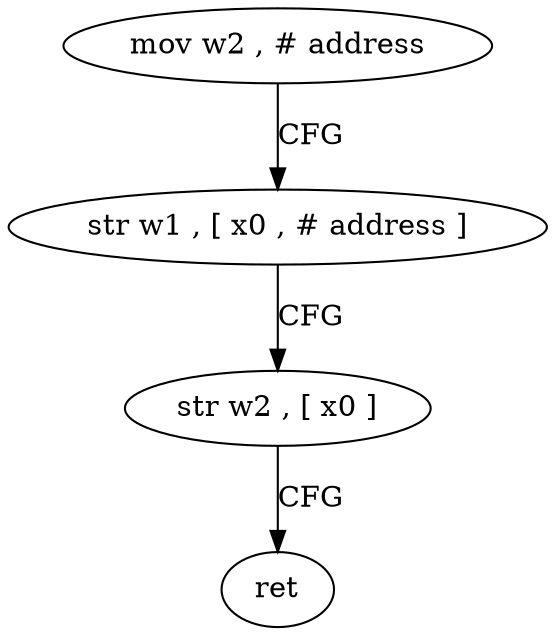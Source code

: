 digraph "func" {
"120304" [label = "mov w2 , # address" ]
"120308" [label = "str w1 , [ x0 , # address ]" ]
"120312" [label = "str w2 , [ x0 ]" ]
"120316" [label = "ret" ]
"120304" -> "120308" [ label = "CFG" ]
"120308" -> "120312" [ label = "CFG" ]
"120312" -> "120316" [ label = "CFG" ]
}

